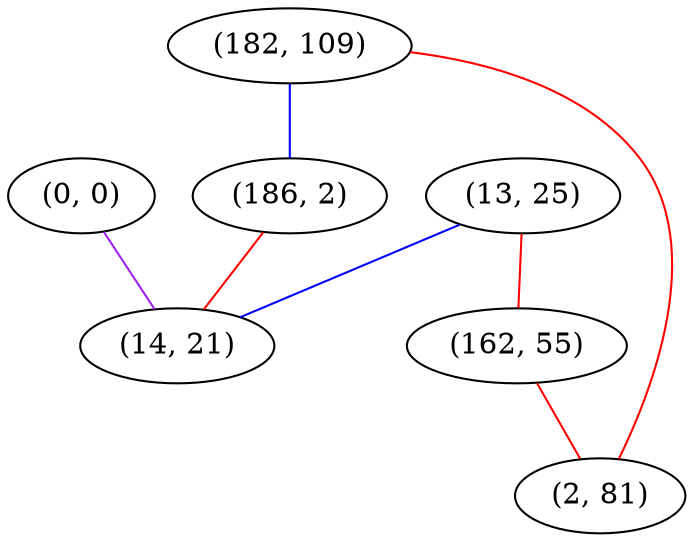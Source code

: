 graph "" {
"(0, 0)";
"(182, 109)";
"(13, 25)";
"(186, 2)";
"(162, 55)";
"(14, 21)";
"(2, 81)";
"(0, 0)" -- "(14, 21)"  [color=purple, key=0, weight=4];
"(182, 109)" -- "(2, 81)"  [color=red, key=0, weight=1];
"(182, 109)" -- "(186, 2)"  [color=blue, key=0, weight=3];
"(13, 25)" -- "(162, 55)"  [color=red, key=0, weight=1];
"(13, 25)" -- "(14, 21)"  [color=blue, key=0, weight=3];
"(186, 2)" -- "(14, 21)"  [color=red, key=0, weight=1];
"(162, 55)" -- "(2, 81)"  [color=red, key=0, weight=1];
}
